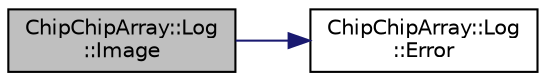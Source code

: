 digraph "ChipChipArray::Log::Image"
{
  edge [fontname="Helvetica",fontsize="10",labelfontname="Helvetica",labelfontsize="10"];
  node [fontname="Helvetica",fontsize="10",shape=record];
  rankdir="LR";
  Node1 [label="ChipChipArray::Log\l::Image",height=0.2,width=0.4,color="black", fillcolor="grey75", style="filled", fontcolor="black"];
  Node1 -> Node2 [color="midnightblue",fontsize="10",style="solid",fontname="Helvetica"];
  Node2 [label="ChipChipArray::Log\l::Error",height=0.2,width=0.4,color="black", fillcolor="white", style="filled",URL="$classChipChipArray_1_1Log.html#aba7b7b0555f49f4dcf15f4b9fd3e6b34"];
}
